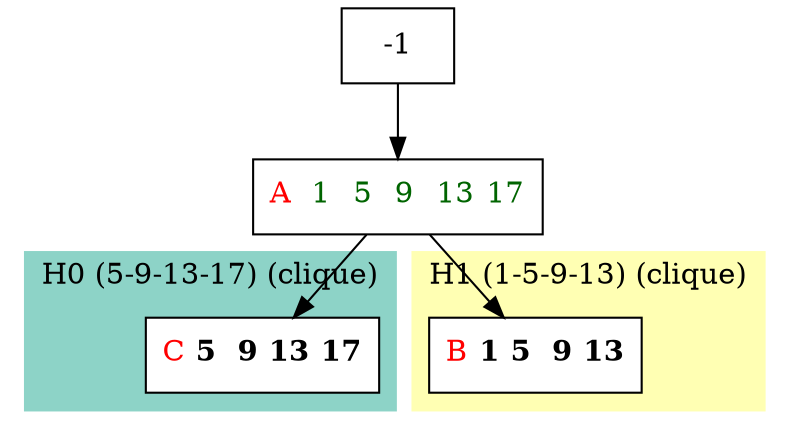 digraph G {
    node [shape=box];
    subgraph cluster0 {
        node [style=filled,fillcolor=white];
        labeljust="l";
        style=filled;
        color="#8DD3C7";
        H0_0;
        label="H0 (5-9-13-17) (clique)";
    }
    subgraph cluster1 {
        node [style=filled,fillcolor=white];
        labeljust="l";
        style=filled;
        color="#FFFFB3";
        H1_0;
        label="H1 (1-5-9-13) (clique)";
    }
     1 [shape=record,label= <{  <FONT COLOR="RED">A</FONT>  <FONT COLOR="DARKGREEN">1</FONT>  <FONT COLOR="DARKGREEN">5</FONT>  <FONT COLOR="DARKGREEN">9</FONT>  <FONT COLOR="DARKGREEN">13</FONT> <FONT COLOR="DARKGREEN">17</FONT>}>  ];
     -1  ->  1;
     H1_0 [shape=record,label= <{  <FONT COLOR="RED">B</FONT> <b>1</b> <b>5</b>  <b>9</b> <b>13</b>}> ];
     1  ->  H1_0;
     H0_0 [shape=record,label= <{  <FONT COLOR="RED">C</FONT> <b>5</b>  <b>9</b> <b>13</b> <b>17</b>}> ];
     1  ->  H0_0;
}
